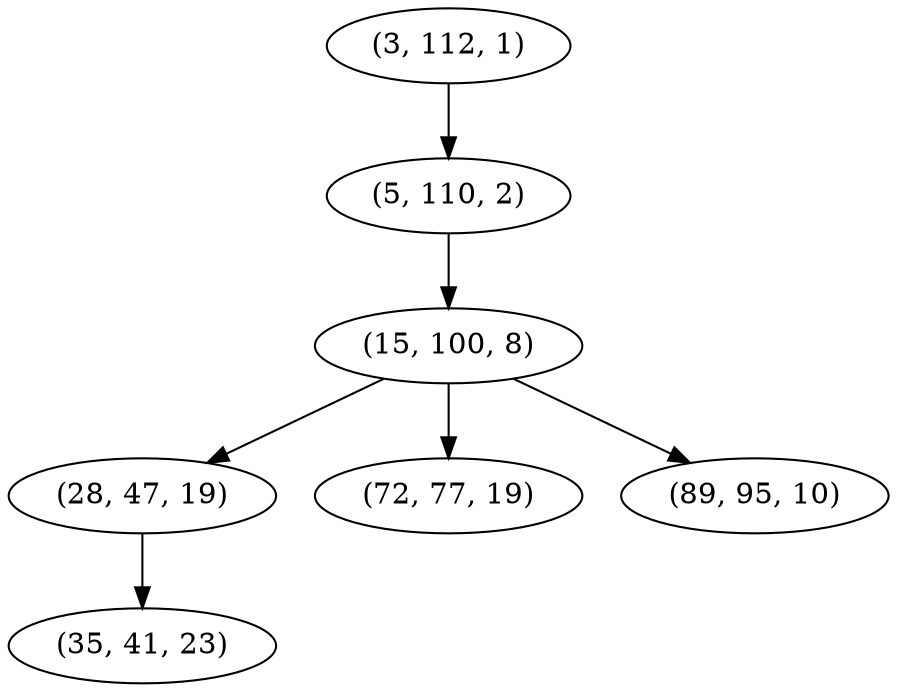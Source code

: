 digraph tree {
    "(3, 112, 1)";
    "(5, 110, 2)";
    "(15, 100, 8)";
    "(28, 47, 19)";
    "(35, 41, 23)";
    "(72, 77, 19)";
    "(89, 95, 10)";
    "(3, 112, 1)" -> "(5, 110, 2)";
    "(5, 110, 2)" -> "(15, 100, 8)";
    "(15, 100, 8)" -> "(28, 47, 19)";
    "(15, 100, 8)" -> "(72, 77, 19)";
    "(15, 100, 8)" -> "(89, 95, 10)";
    "(28, 47, 19)" -> "(35, 41, 23)";
}
